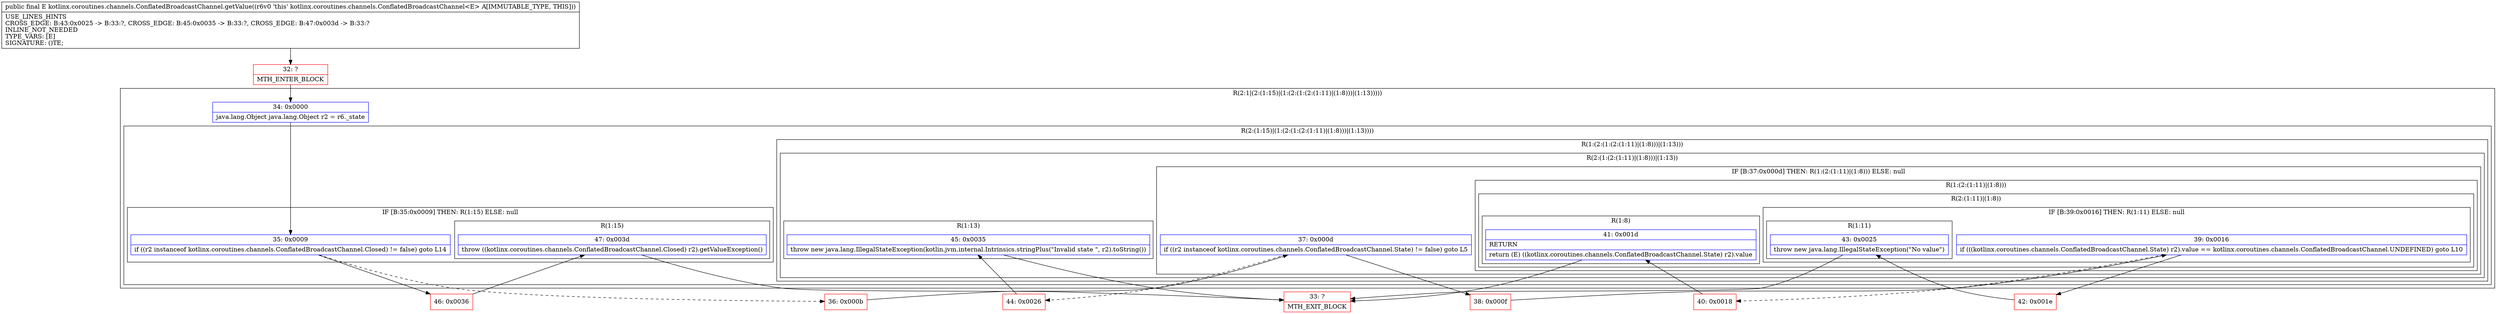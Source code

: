 digraph "CFG forkotlinx.coroutines.channels.ConflatedBroadcastChannel.getValue()Ljava\/lang\/Object;" {
subgraph cluster_Region_1022209210 {
label = "R(2:1|(2:(1:15)|(1:(2:(1:(2:(1:11)|(1:8)))|(1:13)))))";
node [shape=record,color=blue];
Node_34 [shape=record,label="{34\:\ 0x0000|java.lang.Object java.lang.Object r2 = r6._state\l}"];
subgraph cluster_Region_677079056 {
label = "R(2:(1:15)|(1:(2:(1:(2:(1:11)|(1:8)))|(1:13))))";
node [shape=record,color=blue];
subgraph cluster_IfRegion_847657166 {
label = "IF [B:35:0x0009] THEN: R(1:15) ELSE: null";
node [shape=record,color=blue];
Node_35 [shape=record,label="{35\:\ 0x0009|if ((r2 instanceof kotlinx.coroutines.channels.ConflatedBroadcastChannel.Closed) != false) goto L14\l}"];
subgraph cluster_Region_1677558757 {
label = "R(1:15)";
node [shape=record,color=blue];
Node_47 [shape=record,label="{47\:\ 0x003d|throw ((kotlinx.coroutines.channels.ConflatedBroadcastChannel.Closed) r2).getValueException()\l}"];
}
}
subgraph cluster_Region_1477236439 {
label = "R(1:(2:(1:(2:(1:11)|(1:8)))|(1:13)))";
node [shape=record,color=blue];
subgraph cluster_Region_1333234086 {
label = "R(2:(1:(2:(1:11)|(1:8)))|(1:13))";
node [shape=record,color=blue];
subgraph cluster_IfRegion_17761810 {
label = "IF [B:37:0x000d] THEN: R(1:(2:(1:11)|(1:8))) ELSE: null";
node [shape=record,color=blue];
Node_37 [shape=record,label="{37\:\ 0x000d|if ((r2 instanceof kotlinx.coroutines.channels.ConflatedBroadcastChannel.State) != false) goto L5\l}"];
subgraph cluster_Region_1554362538 {
label = "R(1:(2:(1:11)|(1:8)))";
node [shape=record,color=blue];
subgraph cluster_Region_793594054 {
label = "R(2:(1:11)|(1:8))";
node [shape=record,color=blue];
subgraph cluster_IfRegion_1356264181 {
label = "IF [B:39:0x0016] THEN: R(1:11) ELSE: null";
node [shape=record,color=blue];
Node_39 [shape=record,label="{39\:\ 0x0016|if (((kotlinx.coroutines.channels.ConflatedBroadcastChannel.State) r2).value == kotlinx.coroutines.channels.ConflatedBroadcastChannel.UNDEFINED) goto L10\l}"];
subgraph cluster_Region_290032022 {
label = "R(1:11)";
node [shape=record,color=blue];
Node_43 [shape=record,label="{43\:\ 0x0025|throw new java.lang.IllegalStateException(\"No value\")\l}"];
}
}
subgraph cluster_Region_1402335337 {
label = "R(1:8)";
node [shape=record,color=blue];
Node_41 [shape=record,label="{41\:\ 0x001d|RETURN\l|return (E) ((kotlinx.coroutines.channels.ConflatedBroadcastChannel.State) r2).value\l}"];
}
}
}
}
subgraph cluster_Region_1559802709 {
label = "R(1:13)";
node [shape=record,color=blue];
Node_45 [shape=record,label="{45\:\ 0x0035|throw new java.lang.IllegalStateException(kotlin.jvm.internal.Intrinsics.stringPlus(\"Invalid state \", r2).toString())\l}"];
}
}
}
}
}
Node_32 [shape=record,color=red,label="{32\:\ ?|MTH_ENTER_BLOCK\l}"];
Node_36 [shape=record,color=red,label="{36\:\ 0x000b}"];
Node_38 [shape=record,color=red,label="{38\:\ 0x000f}"];
Node_40 [shape=record,color=red,label="{40\:\ 0x0018}"];
Node_33 [shape=record,color=red,label="{33\:\ ?|MTH_EXIT_BLOCK\l}"];
Node_42 [shape=record,color=red,label="{42\:\ 0x001e}"];
Node_44 [shape=record,color=red,label="{44\:\ 0x0026}"];
Node_46 [shape=record,color=red,label="{46\:\ 0x0036}"];
MethodNode[shape=record,label="{public final E kotlinx.coroutines.channels.ConflatedBroadcastChannel.getValue((r6v0 'this' kotlinx.coroutines.channels.ConflatedBroadcastChannel\<E\> A[IMMUTABLE_TYPE, THIS]))  | USE_LINES_HINTS\lCROSS_EDGE: B:43:0x0025 \-\> B:33:?, CROSS_EDGE: B:45:0x0035 \-\> B:33:?, CROSS_EDGE: B:47:0x003d \-\> B:33:?\lINLINE_NOT_NEEDED\lTYPE_VARS: [E]\lSIGNATURE: ()TE;\l}"];
MethodNode -> Node_32;Node_34 -> Node_35;
Node_35 -> Node_36[style=dashed];
Node_35 -> Node_46;
Node_47 -> Node_33;
Node_37 -> Node_38;
Node_37 -> Node_44[style=dashed];
Node_39 -> Node_40[style=dashed];
Node_39 -> Node_42;
Node_43 -> Node_33;
Node_41 -> Node_33;
Node_45 -> Node_33;
Node_32 -> Node_34;
Node_36 -> Node_37;
Node_38 -> Node_39;
Node_40 -> Node_41;
Node_42 -> Node_43;
Node_44 -> Node_45;
Node_46 -> Node_47;
}


